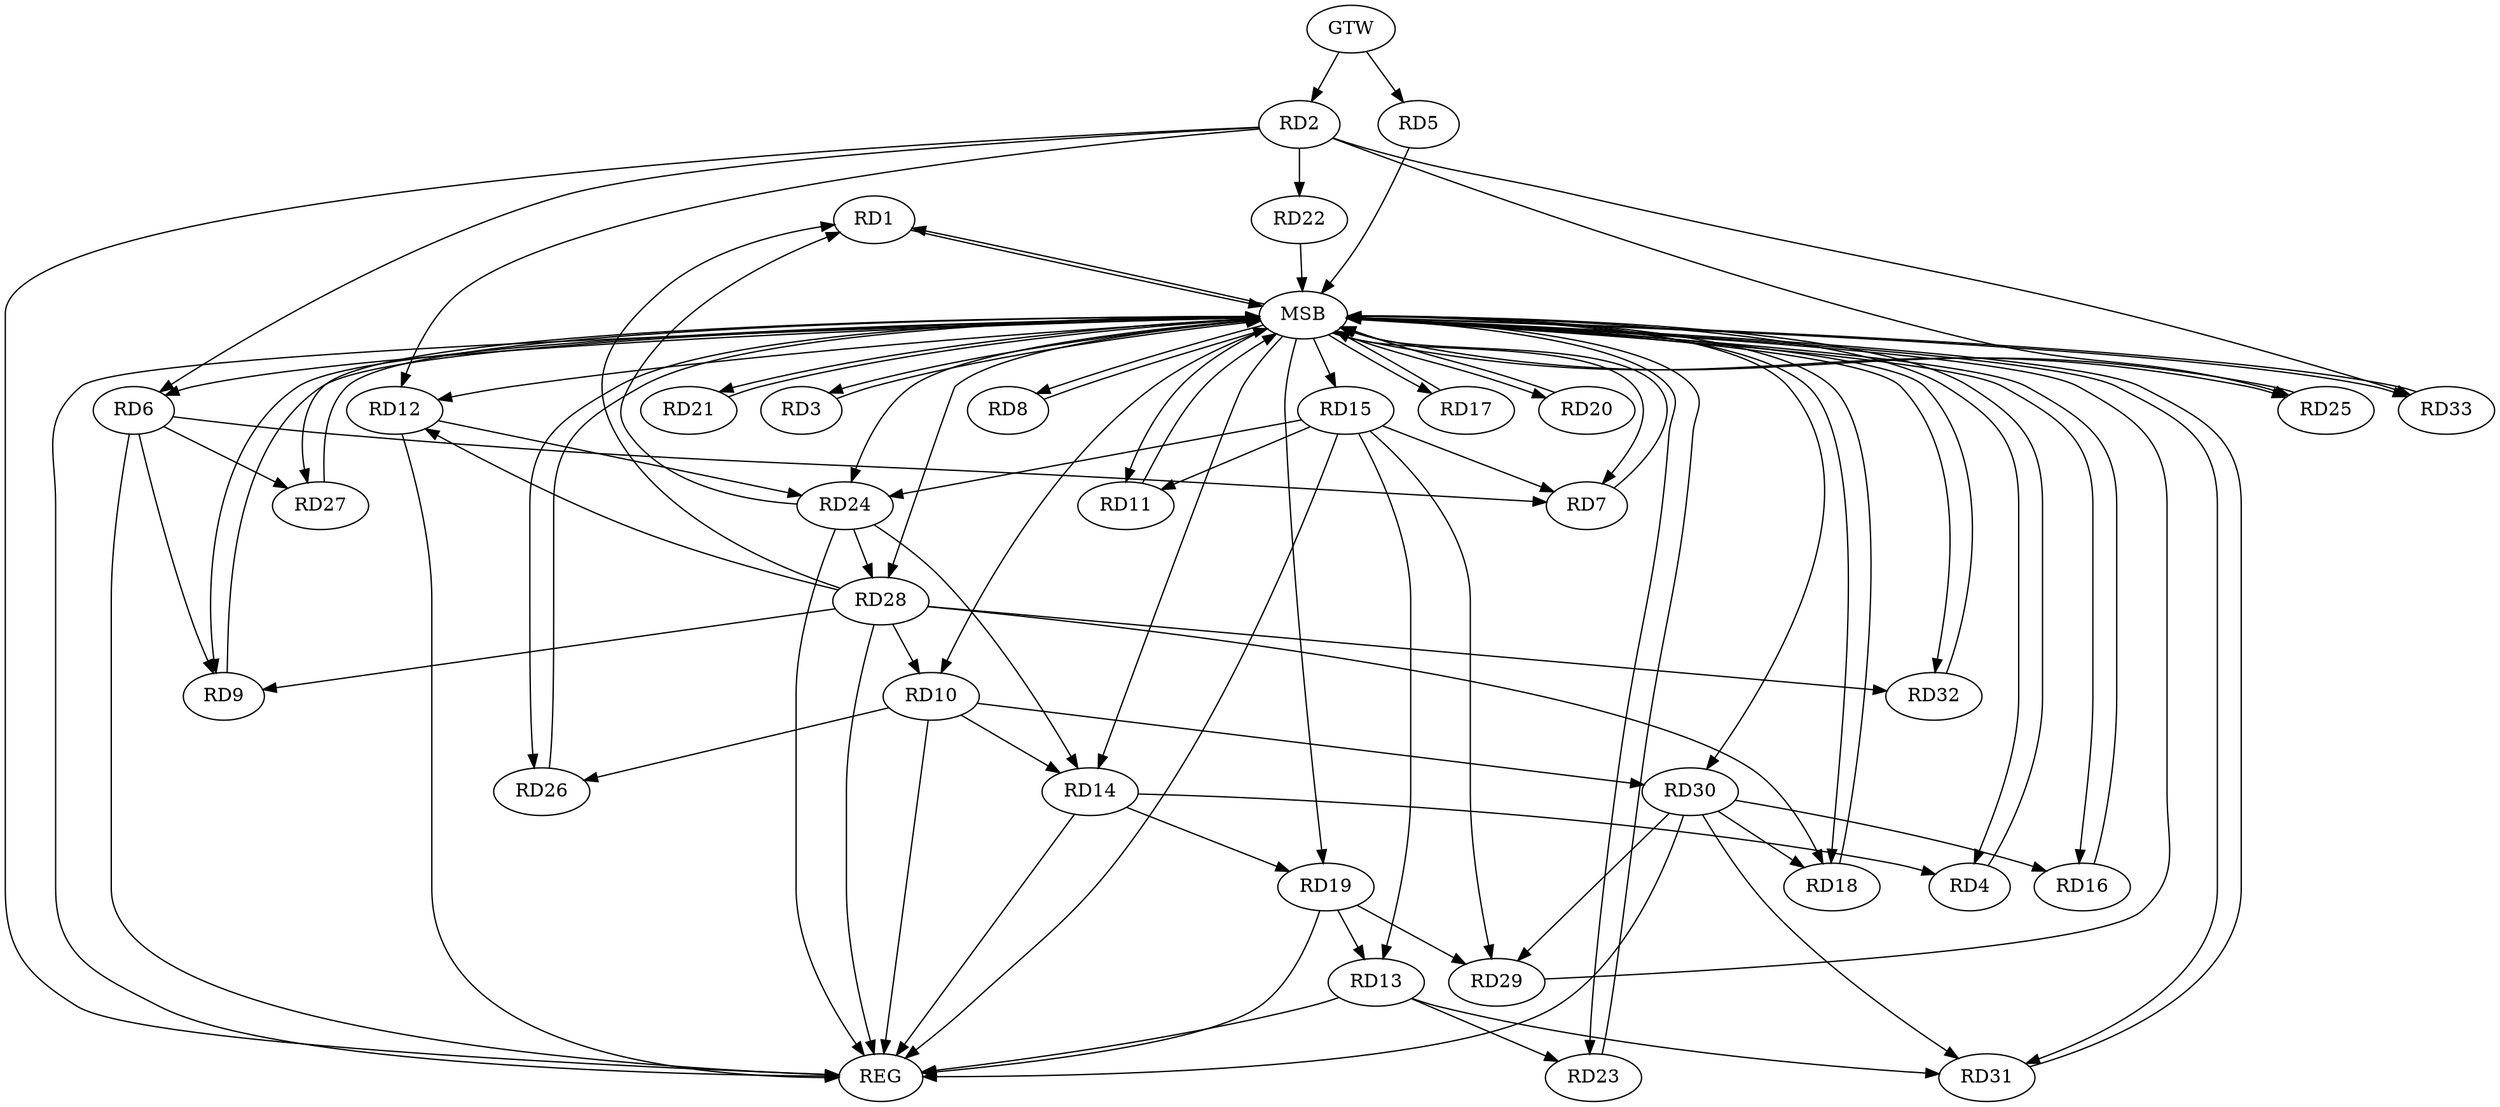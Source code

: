 strict digraph G {
  RD1 [ label="RD1" ];
  RD2 [ label="RD2" ];
  RD3 [ label="RD3" ];
  RD4 [ label="RD4" ];
  RD5 [ label="RD5" ];
  RD6 [ label="RD6" ];
  RD7 [ label="RD7" ];
  RD8 [ label="RD8" ];
  RD9 [ label="RD9" ];
  RD10 [ label="RD10" ];
  RD11 [ label="RD11" ];
  RD12 [ label="RD12" ];
  RD13 [ label="RD13" ];
  RD14 [ label="RD14" ];
  RD15 [ label="RD15" ];
  RD16 [ label="RD16" ];
  RD17 [ label="RD17" ];
  RD18 [ label="RD18" ];
  RD19 [ label="RD19" ];
  RD20 [ label="RD20" ];
  RD21 [ label="RD21" ];
  RD22 [ label="RD22" ];
  RD23 [ label="RD23" ];
  RD24 [ label="RD24" ];
  RD25 [ label="RD25" ];
  RD26 [ label="RD26" ];
  RD27 [ label="RD27" ];
  RD28 [ label="RD28" ];
  RD29 [ label="RD29" ];
  RD30 [ label="RD30" ];
  RD31 [ label="RD31" ];
  RD32 [ label="RD32" ];
  RD33 [ label="RD33" ];
  GTW [ label="GTW" ];
  REG [ label="REG" ];
  MSB [ label="MSB" ];
  RD24 -> RD1;
  RD28 -> RD1;
  RD2 -> RD6;
  RD2 -> RD12;
  RD2 -> RD22;
  RD2 -> RD25;
  RD2 -> RD33;
  RD14 -> RD4;
  RD6 -> RD7;
  RD6 -> RD9;
  RD6 -> RD27;
  RD15 -> RD7;
  RD28 -> RD9;
  RD10 -> RD14;
  RD10 -> RD26;
  RD28 -> RD10;
  RD10 -> RD30;
  RD15 -> RD11;
  RD12 -> RD24;
  RD28 -> RD12;
  RD15 -> RD13;
  RD19 -> RD13;
  RD13 -> RD23;
  RD13 -> RD31;
  RD14 -> RD19;
  RD24 -> RD14;
  RD15 -> RD24;
  RD15 -> RD29;
  RD30 -> RD16;
  RD28 -> RD18;
  RD30 -> RD18;
  RD19 -> RD29;
  RD24 -> RD28;
  RD28 -> RD32;
  RD30 -> RD29;
  RD30 -> RD31;
  GTW -> RD2;
  GTW -> RD5;
  RD2 -> REG;
  RD6 -> REG;
  RD10 -> REG;
  RD12 -> REG;
  RD13 -> REG;
  RD14 -> REG;
  RD15 -> REG;
  RD19 -> REG;
  RD24 -> REG;
  RD28 -> REG;
  RD30 -> REG;
  RD1 -> MSB;
  MSB -> REG;
  RD3 -> MSB;
  MSB -> RD20;
  RD4 -> MSB;
  MSB -> RD18;
  MSB -> RD26;
  MSB -> RD30;
  MSB -> RD31;
  RD5 -> MSB;
  MSB -> RD1;
  RD7 -> MSB;
  MSB -> RD12;
  MSB -> RD16;
  MSB -> RD27;
  MSB -> RD28;
  RD8 -> MSB;
  MSB -> RD3;
  MSB -> RD25;
  RD9 -> MSB;
  RD11 -> MSB;
  MSB -> RD7;
  MSB -> RD8;
  MSB -> RD10;
  MSB -> RD33;
  RD16 -> MSB;
  MSB -> RD6;
  RD17 -> MSB;
  MSB -> RD15;
  RD18 -> MSB;
  RD20 -> MSB;
  MSB -> RD24;
  RD21 -> MSB;
  MSB -> RD4;
  MSB -> RD14;
  MSB -> RD17;
  MSB -> RD19;
  RD22 -> MSB;
  MSB -> RD21;
  MSB -> RD23;
  RD23 -> MSB;
  MSB -> RD32;
  RD25 -> MSB;
  MSB -> RD11;
  RD26 -> MSB;
  RD27 -> MSB;
  RD29 -> MSB;
  RD31 -> MSB;
  RD32 -> MSB;
  MSB -> RD9;
  RD33 -> MSB;
}
